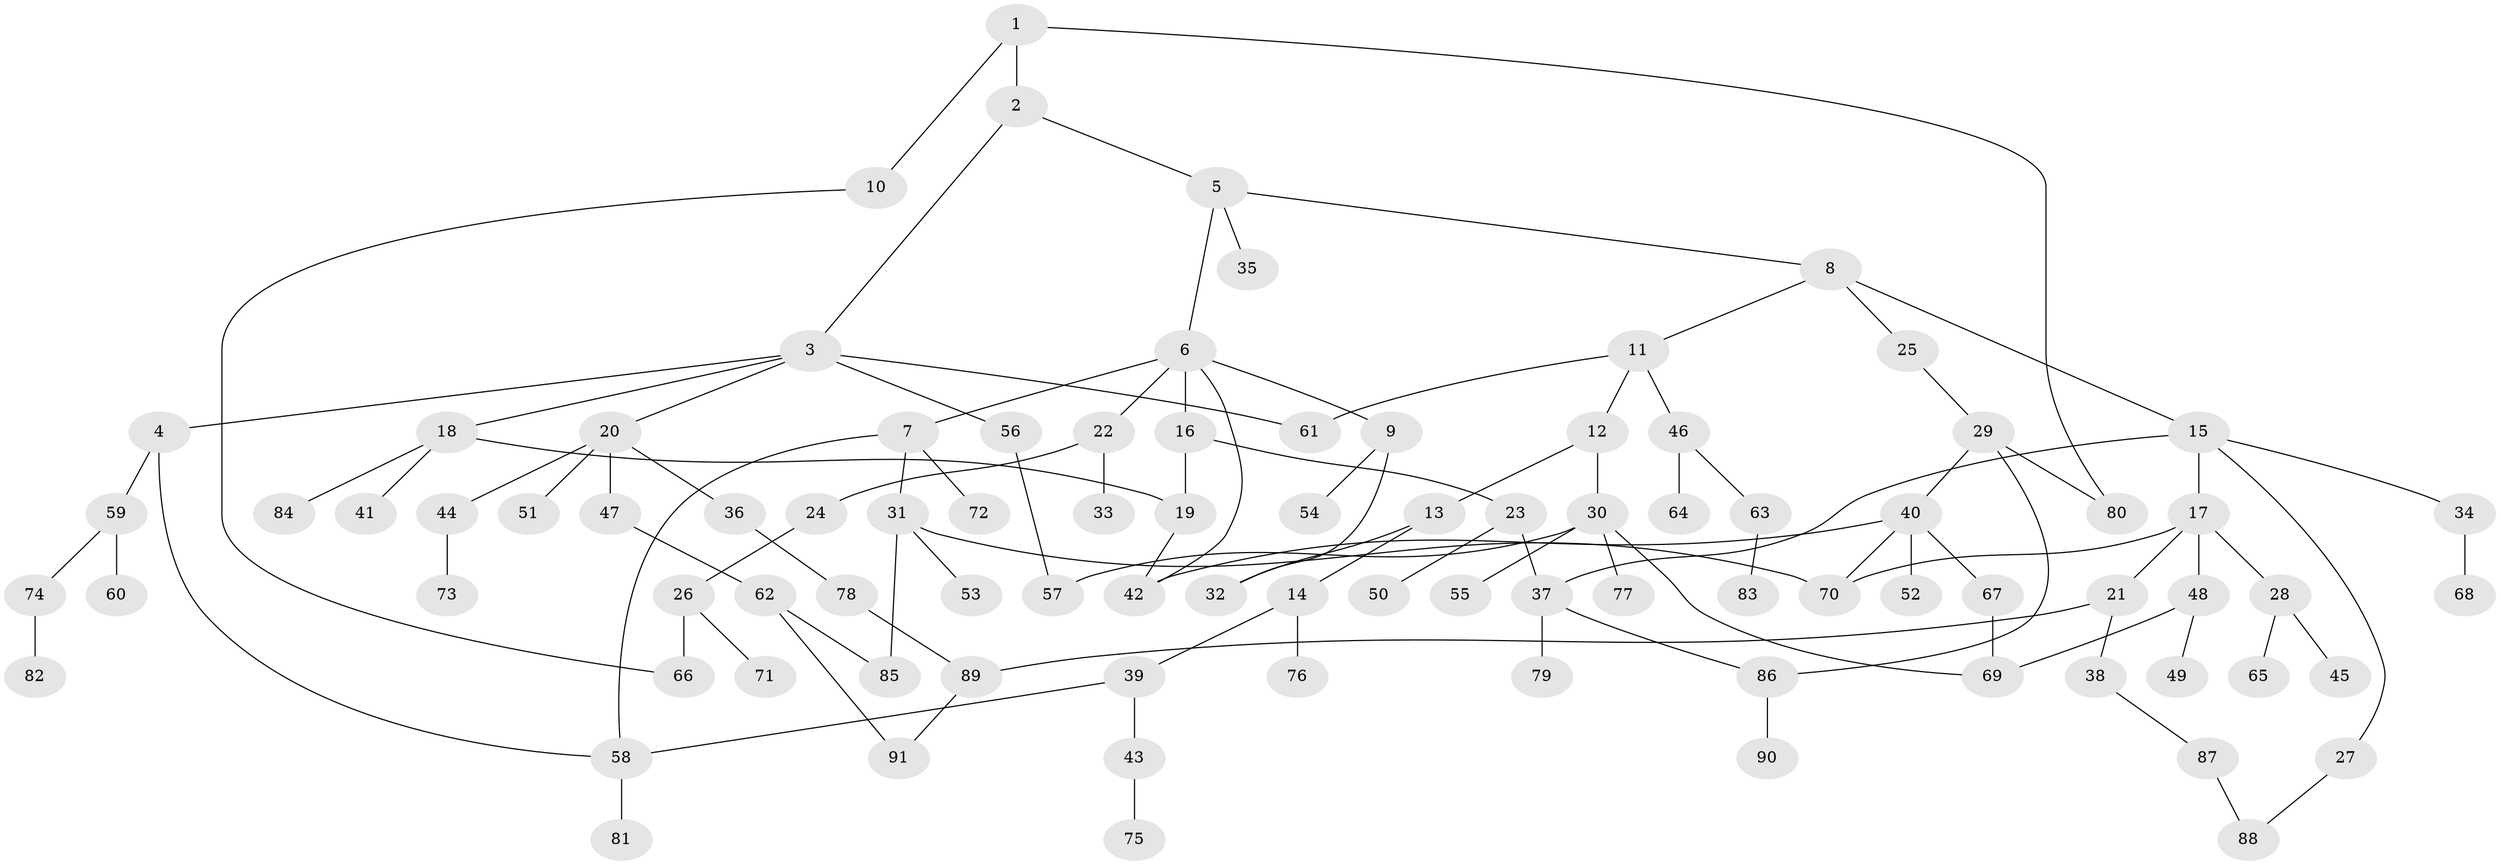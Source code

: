 // Generated by graph-tools (version 1.1) at 2025/34/03/09/25 02:34:05]
// undirected, 91 vertices, 110 edges
graph export_dot {
graph [start="1"]
  node [color=gray90,style=filled];
  1;
  2;
  3;
  4;
  5;
  6;
  7;
  8;
  9;
  10;
  11;
  12;
  13;
  14;
  15;
  16;
  17;
  18;
  19;
  20;
  21;
  22;
  23;
  24;
  25;
  26;
  27;
  28;
  29;
  30;
  31;
  32;
  33;
  34;
  35;
  36;
  37;
  38;
  39;
  40;
  41;
  42;
  43;
  44;
  45;
  46;
  47;
  48;
  49;
  50;
  51;
  52;
  53;
  54;
  55;
  56;
  57;
  58;
  59;
  60;
  61;
  62;
  63;
  64;
  65;
  66;
  67;
  68;
  69;
  70;
  71;
  72;
  73;
  74;
  75;
  76;
  77;
  78;
  79;
  80;
  81;
  82;
  83;
  84;
  85;
  86;
  87;
  88;
  89;
  90;
  91;
  1 -- 2;
  1 -- 10;
  1 -- 80;
  2 -- 3;
  2 -- 5;
  3 -- 4;
  3 -- 18;
  3 -- 20;
  3 -- 56;
  3 -- 61;
  4 -- 58;
  4 -- 59;
  5 -- 6;
  5 -- 8;
  5 -- 35;
  6 -- 7;
  6 -- 9;
  6 -- 16;
  6 -- 22;
  6 -- 42;
  7 -- 31;
  7 -- 72;
  7 -- 58;
  8 -- 11;
  8 -- 15;
  8 -- 25;
  9 -- 32;
  9 -- 54;
  10 -- 66;
  11 -- 12;
  11 -- 46;
  11 -- 61;
  12 -- 13;
  12 -- 30;
  13 -- 14;
  13 -- 32;
  14 -- 39;
  14 -- 76;
  15 -- 17;
  15 -- 27;
  15 -- 34;
  15 -- 37;
  16 -- 23;
  16 -- 19;
  17 -- 21;
  17 -- 28;
  17 -- 48;
  17 -- 70;
  18 -- 19;
  18 -- 41;
  18 -- 84;
  19 -- 42;
  20 -- 36;
  20 -- 44;
  20 -- 47;
  20 -- 51;
  21 -- 38;
  21 -- 89;
  22 -- 24;
  22 -- 33;
  23 -- 37;
  23 -- 50;
  24 -- 26;
  25 -- 29;
  26 -- 71;
  26 -- 66;
  27 -- 88;
  28 -- 45;
  28 -- 65;
  29 -- 40;
  29 -- 86;
  29 -- 80;
  30 -- 55;
  30 -- 69;
  30 -- 77;
  30 -- 57;
  31 -- 53;
  31 -- 70;
  31 -- 85;
  34 -- 68;
  36 -- 78;
  37 -- 79;
  37 -- 86;
  38 -- 87;
  39 -- 43;
  39 -- 58;
  40 -- 52;
  40 -- 67;
  40 -- 70;
  40 -- 42;
  43 -- 75;
  44 -- 73;
  46 -- 63;
  46 -- 64;
  47 -- 62;
  48 -- 49;
  48 -- 69;
  56 -- 57;
  58 -- 81;
  59 -- 60;
  59 -- 74;
  62 -- 85;
  62 -- 91;
  63 -- 83;
  67 -- 69;
  74 -- 82;
  78 -- 89;
  86 -- 90;
  87 -- 88;
  89 -- 91;
}
